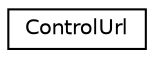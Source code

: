 digraph "Representación gráfica de la clase"
{
  edge [fontname="Helvetica",fontsize="10",labelfontname="Helvetica",labelfontsize="10"];
  node [fontname="Helvetica",fontsize="10",shape=record];
  rankdir="LR";
  Node0 [label="ControlUrl",height=0.2,width=0.4,color="black", fillcolor="white", style="filled",URL="$classControlUrl.html"];
}
